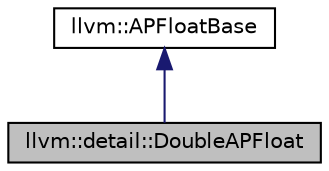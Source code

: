digraph "llvm::detail::DoubleAPFloat"
{
 // LATEX_PDF_SIZE
  bgcolor="transparent";
  edge [fontname="Helvetica",fontsize="10",labelfontname="Helvetica",labelfontsize="10"];
  node [fontname="Helvetica",fontsize="10",shape="box"];
  Node1 [label="llvm::detail::DoubleAPFloat",height=0.2,width=0.4,color="black", fillcolor="grey75", style="filled", fontcolor="black",tooltip=" "];
  Node2 -> Node1 [dir="back",color="midnightblue",fontsize="10",style="solid",fontname="Helvetica"];
  Node2 [label="llvm::APFloatBase",height=0.2,width=0.4,color="black",URL="$structllvm_1_1APFloatBase.html",tooltip="A self-contained host- and target-independent arbitrary-precision floating-point software implementat..."];
}
